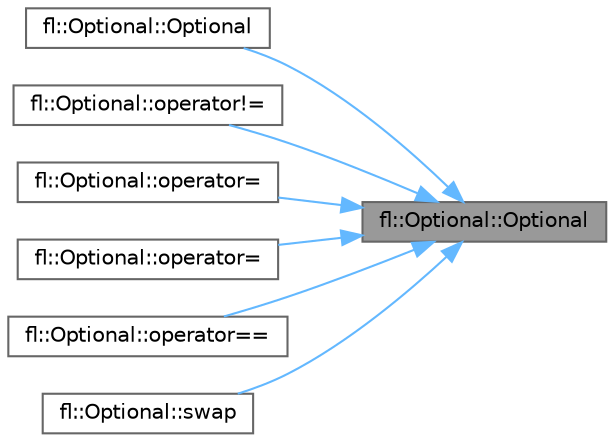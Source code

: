 digraph "fl::Optional::Optional"
{
 // INTERACTIVE_SVG=YES
 // LATEX_PDF_SIZE
  bgcolor="transparent";
  edge [fontname=Helvetica,fontsize=10,labelfontname=Helvetica,labelfontsize=10];
  node [fontname=Helvetica,fontsize=10,shape=box,height=0.2,width=0.4];
  rankdir="RL";
  Node1 [id="Node000001",label="fl::Optional::Optional",height=0.2,width=0.4,color="gray40", fillcolor="grey60", style="filled", fontcolor="black",tooltip=" "];
  Node1 -> Node2 [id="edge1_Node000001_Node000002",dir="back",color="steelblue1",style="solid",tooltip=" "];
  Node2 [id="Node000002",label="fl::Optional::Optional",height=0.2,width=0.4,color="grey40", fillcolor="white", style="filled",URL="$dd/dd8/classfl_1_1_optional_afaf10df4eb07d404846294c9884fd119.html#afaf10df4eb07d404846294c9884fd119",tooltip=" "];
  Node1 -> Node3 [id="edge2_Node000001_Node000003",dir="back",color="steelblue1",style="solid",tooltip=" "];
  Node3 [id="Node000003",label="fl::Optional::operator!=",height=0.2,width=0.4,color="grey40", fillcolor="white", style="filled",URL="$dd/dd8/classfl_1_1_optional_aaffef073af4a676a208388a445f446ca.html#aaffef073af4a676a208388a445f446ca",tooltip=" "];
  Node1 -> Node4 [id="edge3_Node000001_Node000004",dir="back",color="steelblue1",style="solid",tooltip=" "];
  Node4 [id="Node000004",label="fl::Optional::operator=",height=0.2,width=0.4,color="grey40", fillcolor="white", style="filled",URL="$dd/dd8/classfl_1_1_optional_a7656dfecd7dc241a55fd7813dc381da5.html#a7656dfecd7dc241a55fd7813dc381da5",tooltip=" "];
  Node1 -> Node5 [id="edge4_Node000001_Node000005",dir="back",color="steelblue1",style="solid",tooltip=" "];
  Node5 [id="Node000005",label="fl::Optional::operator=",height=0.2,width=0.4,color="grey40", fillcolor="white", style="filled",URL="$dd/dd8/classfl_1_1_optional_a137a18cf598fb315041e2293398fe861.html#a137a18cf598fb315041e2293398fe861",tooltip=" "];
  Node1 -> Node6 [id="edge5_Node000001_Node000006",dir="back",color="steelblue1",style="solid",tooltip=" "];
  Node6 [id="Node000006",label="fl::Optional::operator==",height=0.2,width=0.4,color="grey40", fillcolor="white", style="filled",URL="$dd/dd8/classfl_1_1_optional_a12be55aab96b507228fed7281819fad7.html#a12be55aab96b507228fed7281819fad7",tooltip=" "];
  Node1 -> Node7 [id="edge6_Node000001_Node000007",dir="back",color="steelblue1",style="solid",tooltip=" "];
  Node7 [id="Node000007",label="fl::Optional::swap",height=0.2,width=0.4,color="grey40", fillcolor="white", style="filled",URL="$dd/dd8/classfl_1_1_optional_a5d636d8596cae840f1c8d74cfc485043.html#a5d636d8596cae840f1c8d74cfc485043",tooltip=" "];
}
